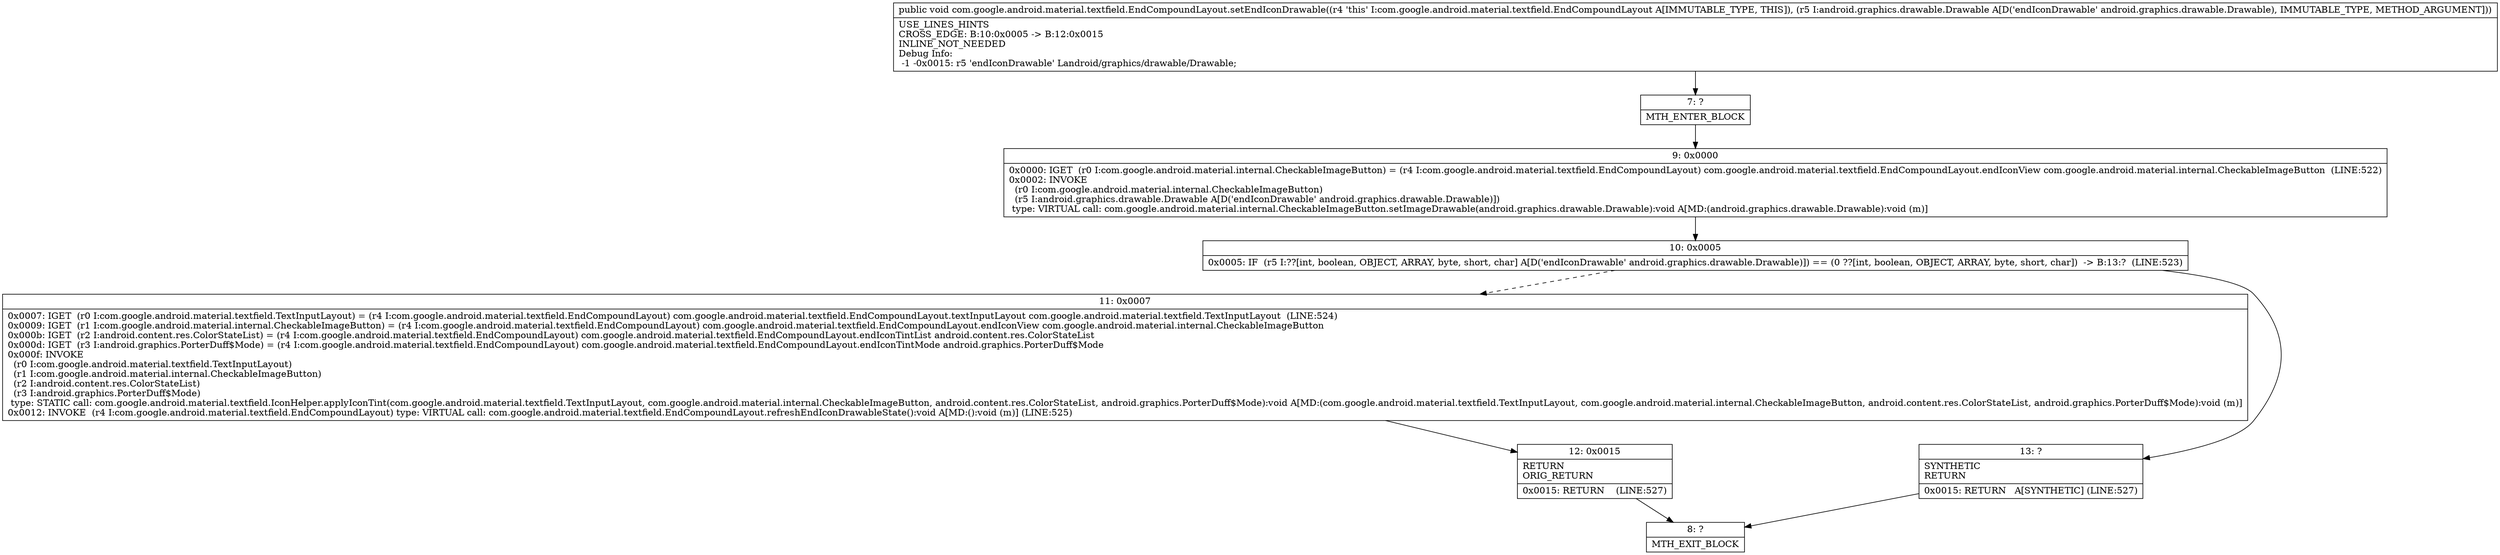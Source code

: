 digraph "CFG forcom.google.android.material.textfield.EndCompoundLayout.setEndIconDrawable(Landroid\/graphics\/drawable\/Drawable;)V" {
Node_7 [shape=record,label="{7\:\ ?|MTH_ENTER_BLOCK\l}"];
Node_9 [shape=record,label="{9\:\ 0x0000|0x0000: IGET  (r0 I:com.google.android.material.internal.CheckableImageButton) = (r4 I:com.google.android.material.textfield.EndCompoundLayout) com.google.android.material.textfield.EndCompoundLayout.endIconView com.google.android.material.internal.CheckableImageButton  (LINE:522)\l0x0002: INVOKE  \l  (r0 I:com.google.android.material.internal.CheckableImageButton)\l  (r5 I:android.graphics.drawable.Drawable A[D('endIconDrawable' android.graphics.drawable.Drawable)])\l type: VIRTUAL call: com.google.android.material.internal.CheckableImageButton.setImageDrawable(android.graphics.drawable.Drawable):void A[MD:(android.graphics.drawable.Drawable):void (m)]\l}"];
Node_10 [shape=record,label="{10\:\ 0x0005|0x0005: IF  (r5 I:??[int, boolean, OBJECT, ARRAY, byte, short, char] A[D('endIconDrawable' android.graphics.drawable.Drawable)]) == (0 ??[int, boolean, OBJECT, ARRAY, byte, short, char])  \-\> B:13:?  (LINE:523)\l}"];
Node_11 [shape=record,label="{11\:\ 0x0007|0x0007: IGET  (r0 I:com.google.android.material.textfield.TextInputLayout) = (r4 I:com.google.android.material.textfield.EndCompoundLayout) com.google.android.material.textfield.EndCompoundLayout.textInputLayout com.google.android.material.textfield.TextInputLayout  (LINE:524)\l0x0009: IGET  (r1 I:com.google.android.material.internal.CheckableImageButton) = (r4 I:com.google.android.material.textfield.EndCompoundLayout) com.google.android.material.textfield.EndCompoundLayout.endIconView com.google.android.material.internal.CheckableImageButton \l0x000b: IGET  (r2 I:android.content.res.ColorStateList) = (r4 I:com.google.android.material.textfield.EndCompoundLayout) com.google.android.material.textfield.EndCompoundLayout.endIconTintList android.content.res.ColorStateList \l0x000d: IGET  (r3 I:android.graphics.PorterDuff$Mode) = (r4 I:com.google.android.material.textfield.EndCompoundLayout) com.google.android.material.textfield.EndCompoundLayout.endIconTintMode android.graphics.PorterDuff$Mode \l0x000f: INVOKE  \l  (r0 I:com.google.android.material.textfield.TextInputLayout)\l  (r1 I:com.google.android.material.internal.CheckableImageButton)\l  (r2 I:android.content.res.ColorStateList)\l  (r3 I:android.graphics.PorterDuff$Mode)\l type: STATIC call: com.google.android.material.textfield.IconHelper.applyIconTint(com.google.android.material.textfield.TextInputLayout, com.google.android.material.internal.CheckableImageButton, android.content.res.ColorStateList, android.graphics.PorterDuff$Mode):void A[MD:(com.google.android.material.textfield.TextInputLayout, com.google.android.material.internal.CheckableImageButton, android.content.res.ColorStateList, android.graphics.PorterDuff$Mode):void (m)]\l0x0012: INVOKE  (r4 I:com.google.android.material.textfield.EndCompoundLayout) type: VIRTUAL call: com.google.android.material.textfield.EndCompoundLayout.refreshEndIconDrawableState():void A[MD:():void (m)] (LINE:525)\l}"];
Node_12 [shape=record,label="{12\:\ 0x0015|RETURN\lORIG_RETURN\l|0x0015: RETURN    (LINE:527)\l}"];
Node_8 [shape=record,label="{8\:\ ?|MTH_EXIT_BLOCK\l}"];
Node_13 [shape=record,label="{13\:\ ?|SYNTHETIC\lRETURN\l|0x0015: RETURN   A[SYNTHETIC] (LINE:527)\l}"];
MethodNode[shape=record,label="{public void com.google.android.material.textfield.EndCompoundLayout.setEndIconDrawable((r4 'this' I:com.google.android.material.textfield.EndCompoundLayout A[IMMUTABLE_TYPE, THIS]), (r5 I:android.graphics.drawable.Drawable A[D('endIconDrawable' android.graphics.drawable.Drawable), IMMUTABLE_TYPE, METHOD_ARGUMENT]))  | USE_LINES_HINTS\lCROSS_EDGE: B:10:0x0005 \-\> B:12:0x0015\lINLINE_NOT_NEEDED\lDebug Info:\l  \-1 \-0x0015: r5 'endIconDrawable' Landroid\/graphics\/drawable\/Drawable;\l}"];
MethodNode -> Node_7;Node_7 -> Node_9;
Node_9 -> Node_10;
Node_10 -> Node_11[style=dashed];
Node_10 -> Node_13;
Node_11 -> Node_12;
Node_12 -> Node_8;
Node_13 -> Node_8;
}

